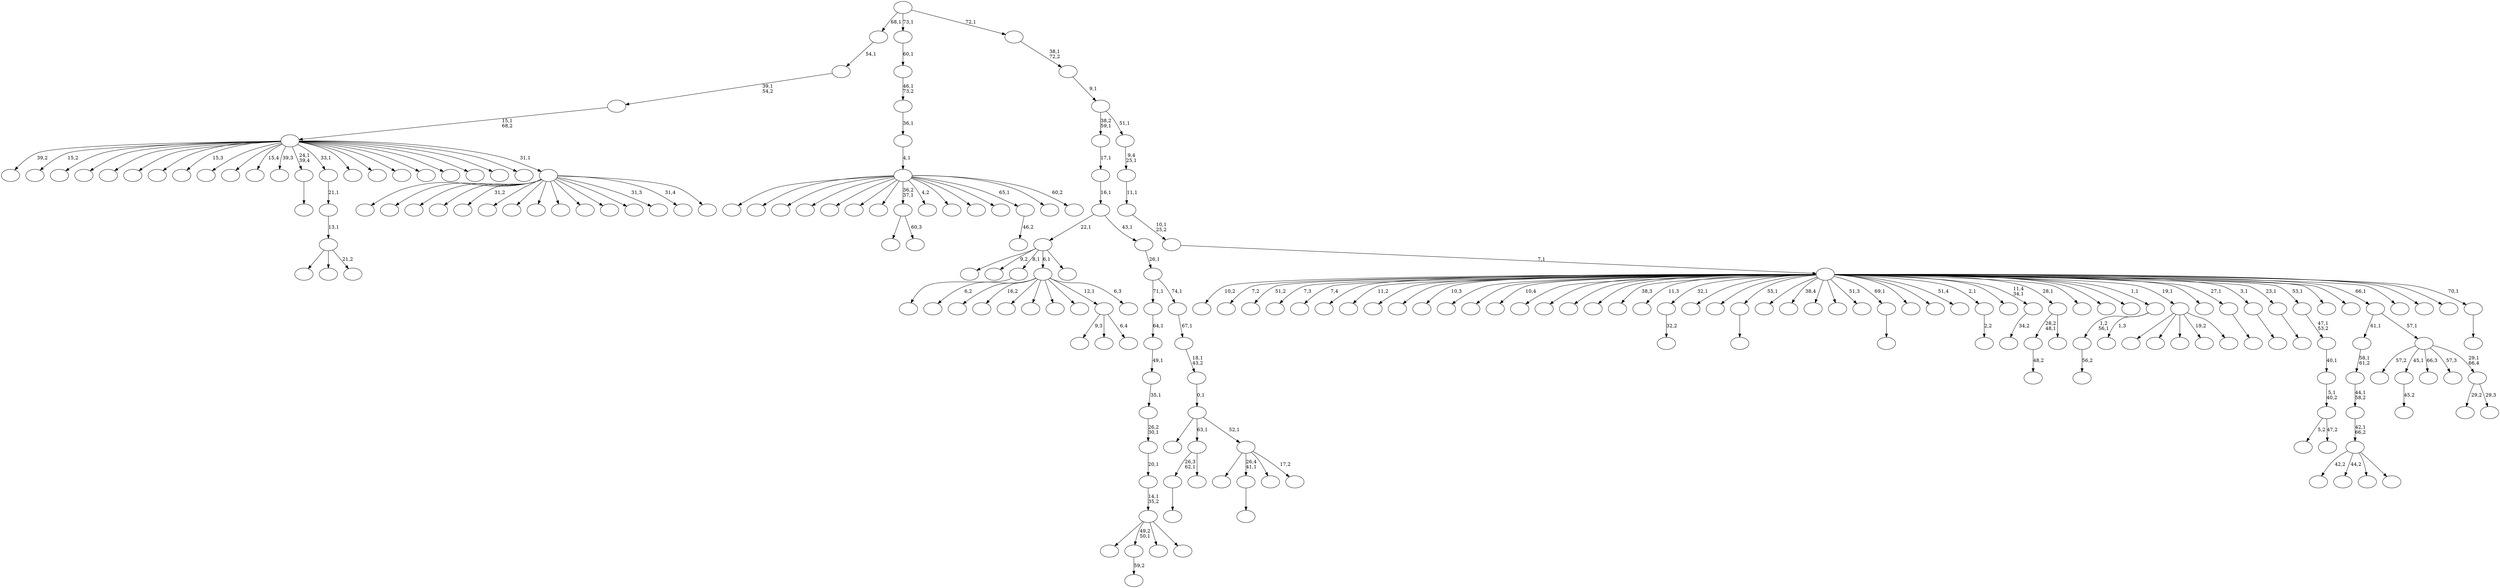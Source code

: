 digraph T {
	225 [label=""]
	224 [label=""]
	223 [label=""]
	222 [label=""]
	221 [label=""]
	220 [label=""]
	219 [label=""]
	218 [label=""]
	217 [label=""]
	216 [label=""]
	215 [label=""]
	214 [label=""]
	213 [label=""]
	212 [label=""]
	211 [label=""]
	210 [label=""]
	209 [label=""]
	208 [label=""]
	207 [label=""]
	206 [label=""]
	205 [label=""]
	204 [label=""]
	203 [label=""]
	202 [label=""]
	201 [label=""]
	200 [label=""]
	199 [label=""]
	198 [label=""]
	197 [label=""]
	196 [label=""]
	195 [label=""]
	194 [label=""]
	193 [label=""]
	192 [label=""]
	191 [label=""]
	190 [label=""]
	189 [label=""]
	188 [label=""]
	187 [label=""]
	186 [label=""]
	185 [label=""]
	184 [label=""]
	183 [label=""]
	182 [label=""]
	181 [label=""]
	180 [label=""]
	179 [label=""]
	178 [label=""]
	177 [label=""]
	176 [label=""]
	175 [label=""]
	174 [label=""]
	173 [label=""]
	172 [label=""]
	171 [label=""]
	170 [label=""]
	169 [label=""]
	168 [label=""]
	167 [label=""]
	166 [label=""]
	165 [label=""]
	164 [label=""]
	163 [label=""]
	162 [label=""]
	161 [label=""]
	160 [label=""]
	159 [label=""]
	158 [label=""]
	157 [label=""]
	156 [label=""]
	155 [label=""]
	154 [label=""]
	153 [label=""]
	152 [label=""]
	151 [label=""]
	150 [label=""]
	149 [label=""]
	148 [label=""]
	147 [label=""]
	146 [label=""]
	145 [label=""]
	144 [label=""]
	143 [label=""]
	142 [label=""]
	141 [label=""]
	140 [label=""]
	139 [label=""]
	138 [label=""]
	137 [label=""]
	136 [label=""]
	135 [label=""]
	134 [label=""]
	133 [label=""]
	132 [label=""]
	131 [label=""]
	130 [label=""]
	129 [label=""]
	128 [label=""]
	127 [label=""]
	126 [label=""]
	125 [label=""]
	124 [label=""]
	123 [label=""]
	122 [label=""]
	121 [label=""]
	120 [label=""]
	119 [label=""]
	118 [label=""]
	117 [label=""]
	116 [label=""]
	115 [label=""]
	114 [label=""]
	113 [label=""]
	112 [label=""]
	111 [label=""]
	110 [label=""]
	109 [label=""]
	108 [label=""]
	107 [label=""]
	106 [label=""]
	105 [label=""]
	104 [label=""]
	103 [label=""]
	102 [label=""]
	101 [label=""]
	100 [label=""]
	99 [label=""]
	98 [label=""]
	97 [label=""]
	96 [label=""]
	95 [label=""]
	94 [label=""]
	93 [label=""]
	92 [label=""]
	91 [label=""]
	90 [label=""]
	89 [label=""]
	88 [label=""]
	87 [label=""]
	86 [label=""]
	85 [label=""]
	84 [label=""]
	83 [label=""]
	82 [label=""]
	81 [label=""]
	80 [label=""]
	79 [label=""]
	78 [label=""]
	77 [label=""]
	76 [label=""]
	75 [label=""]
	74 [label=""]
	73 [label=""]
	72 [label=""]
	71 [label=""]
	70 [label=""]
	69 [label=""]
	68 [label=""]
	67 [label=""]
	66 [label=""]
	65 [label=""]
	64 [label=""]
	63 [label=""]
	62 [label=""]
	61 [label=""]
	60 [label=""]
	59 [label=""]
	58 [label=""]
	57 [label=""]
	56 [label=""]
	55 [label=""]
	54 [label=""]
	53 [label=""]
	52 [label=""]
	51 [label=""]
	50 [label=""]
	49 [label=""]
	48 [label=""]
	47 [label=""]
	46 [label=""]
	45 [label=""]
	44 [label=""]
	43 [label=""]
	42 [label=""]
	41 [label=""]
	40 [label=""]
	39 [label=""]
	38 [label=""]
	37 [label=""]
	36 [label=""]
	35 [label=""]
	34 [label=""]
	33 [label=""]
	32 [label=""]
	31 [label=""]
	30 [label=""]
	29 [label=""]
	28 [label=""]
	27 [label=""]
	26 [label=""]
	25 [label=""]
	24 [label=""]
	23 [label=""]
	22 [label=""]
	21 [label=""]
	20 [label=""]
	19 [label=""]
	18 [label=""]
	17 [label=""]
	16 [label=""]
	15 [label=""]
	14 [label=""]
	13 [label=""]
	12 [label=""]
	11 [label=""]
	10 [label=""]
	9 [label=""]
	8 [label=""]
	7 [label=""]
	6 [label=""]
	5 [label=""]
	4 [label=""]
	3 [label=""]
	2 [label=""]
	1 [label=""]
	0 [label=""]
	184 -> 185 [label="59,2"]
	179 -> 180 [label="45,2"]
	175 -> 176 [label="32,2"]
	164 -> 165 [label=""]
	159 -> 160 [label="56,2"]
	157 -> 158 [label=""]
	144 -> 145 [label=""]
	139 -> 140 [label=""]
	128 -> 129 [label="2,2"]
	126 -> 127 [label=""]
	124 -> 214 [label=""]
	124 -> 156 [label=""]
	124 -> 125 [label="21,2"]
	123 -> 124 [label="13,1"]
	122 -> 123 [label="21,1"]
	111 -> 112 [label="48,2"]
	109 -> 110 [label="34,2"]
	107 -> 111 [label="28,2\n48,1"]
	107 -> 108 [label=""]
	105 -> 106 [label=""]
	99 -> 205 [label="42,2"]
	99 -> 170 [label="44,2"]
	99 -> 152 [label=""]
	99 -> 100 [label=""]
	98 -> 99 [label="42,1\n66,2"]
	97 -> 98 [label="44,1\n58,2"]
	96 -> 97 [label="58,1\n61,2"]
	92 -> 159 [label="1,2\n56,1"]
	92 -> 93 [label="1,3"]
	90 -> 144 [label="26,3\n62,1"]
	90 -> 91 [label=""]
	88 -> 221 [label="9,3"]
	88 -> 192 [label=""]
	88 -> 89 [label="6,4"]
	86 -> 216 [label=""]
	86 -> 206 [label=""]
	86 -> 181 [label=""]
	86 -> 117 [label="19,2"]
	86 -> 87 [label=""]
	83 -> 84 [label=""]
	80 -> 81 [label=""]
	78 -> 79 [label=""]
	76 -> 153 [label="5,2"]
	76 -> 77 [label="47,2"]
	75 -> 76 [label="5,1\n40,2"]
	74 -> 75 [label="40,1"]
	73 -> 74 [label="47,1\n53,2"]
	68 -> 130 [label=""]
	68 -> 69 [label="60,3"]
	65 -> 167 [label="29,2"]
	65 -> 66 [label="29,3"]
	64 -> 190 [label="57,2"]
	64 -> 179 [label="45,1"]
	64 -> 171 [label="66,3"]
	64 -> 113 [label="57,3"]
	64 -> 65 [label="29,1\n66,4"]
	63 -> 96 [label="61,1"]
	63 -> 64 [label="57,1"]
	60 -> 222 [label="6,2"]
	60 -> 209 [label=""]
	60 -> 204 [label="16,2"]
	60 -> 198 [label=""]
	60 -> 162 [label=""]
	60 -> 141 [label=""]
	60 -> 134 [label=""]
	60 -> 88 [label="12,1"]
	60 -> 61 [label="6,3"]
	55 -> 213 [label=""]
	55 -> 184 [label="49,2\n50,1"]
	55 -> 118 [label=""]
	55 -> 56 [label=""]
	54 -> 55 [label="14,1\n35,2"]
	53 -> 54 [label="20,1"]
	52 -> 53 [label="26,2\n30,1"]
	51 -> 52 [label="35,1"]
	50 -> 51 [label="49,1"]
	49 -> 50 [label="64,1"]
	47 -> 189 [label=""]
	47 -> 172 [label="9,2"]
	47 -> 157 [label="8,1"]
	47 -> 60 [label="6,1"]
	47 -> 48 [label=""]
	40 -> 41 [label="46,2"]
	37 -> 149 [label=""]
	37 -> 105 [label="26,4\n41,1"]
	37 -> 103 [label=""]
	37 -> 38 [label="17,2"]
	36 -> 187 [label=""]
	36 -> 90 [label="63,1"]
	36 -> 37 [label="52,1"]
	35 -> 36 [label="0,1"]
	34 -> 35 [label="18,1\n43,2"]
	33 -> 34 [label="67,1"]
	32 -> 49 [label="71,1"]
	32 -> 33 [label="74,1"]
	31 -> 32 [label="26,1"]
	30 -> 47 [label="22,1"]
	30 -> 31 [label="43,1"]
	29 -> 30 [label="16,1"]
	28 -> 29 [label="17,1"]
	21 -> 220 [label=""]
	21 -> 200 [label=""]
	21 -> 199 [label=""]
	21 -> 191 [label=""]
	21 -> 137 [label="31,2"]
	21 -> 135 [label=""]
	21 -> 131 [label=""]
	21 -> 116 [label=""]
	21 -> 115 [label=""]
	21 -> 70 [label=""]
	21 -> 59 [label=""]
	21 -> 58 [label=""]
	21 -> 26 [label="31,3"]
	21 -> 23 [label="31,4"]
	21 -> 22 [label=""]
	20 -> 217 [label="39,2"]
	20 -> 215 [label="15,2"]
	20 -> 211 [label=""]
	20 -> 195 [label=""]
	20 -> 182 [label=""]
	20 -> 173 [label=""]
	20 -> 169 [label=""]
	20 -> 161 [label="15,3"]
	20 -> 150 [label=""]
	20 -> 148 [label=""]
	20 -> 146 [label="15,4"]
	20 -> 142 [label="39,3"]
	20 -> 126 [label="24,1\n39,4"]
	20 -> 122 [label="33,1"]
	20 -> 120 [label=""]
	20 -> 119 [label=""]
	20 -> 114 [label=""]
	20 -> 82 [label=""]
	20 -> 57 [label=""]
	20 -> 45 [label=""]
	20 -> 25 [label=""]
	20 -> 24 [label=""]
	20 -> 21 [label="31,1"]
	19 -> 20 [label="15,1\n68,2"]
	18 -> 19 [label="39,1\n54,2"]
	17 -> 18 [label="54,1"]
	15 -> 225 [label=""]
	15 -> 208 [label=""]
	15 -> 166 [label=""]
	15 -> 151 [label=""]
	15 -> 133 [label=""]
	15 -> 101 [label=""]
	15 -> 94 [label=""]
	15 -> 68 [label="36,2\n37,1"]
	15 -> 67 [label="4,2"]
	15 -> 46 [label=""]
	15 -> 44 [label=""]
	15 -> 43 [label=""]
	15 -> 40 [label="65,1"]
	15 -> 39 [label=""]
	15 -> 16 [label="60,2"]
	14 -> 15 [label="4,1"]
	13 -> 14 [label="36,1"]
	12 -> 13 [label="46,1\n73,2"]
	11 -> 12 [label="60,1"]
	9 -> 10 [label=""]
	8 -> 224 [label="10,2"]
	8 -> 223 [label="7,2"]
	8 -> 219 [label="51,2"]
	8 -> 218 [label="7,3"]
	8 -> 212 [label="7,4"]
	8 -> 210 [label=""]
	8 -> 207 [label="11,2"]
	8 -> 203 [label=""]
	8 -> 202 [label=""]
	8 -> 201 [label="10,3"]
	8 -> 197 [label=""]
	8 -> 196 [label=""]
	8 -> 194 [label="10,4"]
	8 -> 193 [label=""]
	8 -> 188 [label=""]
	8 -> 186 [label=""]
	8 -> 183 [label=""]
	8 -> 178 [label="38,3"]
	8 -> 177 [label="11,3"]
	8 -> 175 [label="32,1"]
	8 -> 174 [label=""]
	8 -> 168 [label=""]
	8 -> 164 [label="55,1"]
	8 -> 163 [label=""]
	8 -> 155 [label="38,4"]
	8 -> 154 [label=""]
	8 -> 147 [label=""]
	8 -> 143 [label="51,3"]
	8 -> 139 [label="69,1"]
	8 -> 138 [label=""]
	8 -> 136 [label=""]
	8 -> 132 [label="51,4"]
	8 -> 128 [label="2,1"]
	8 -> 121 [label=""]
	8 -> 109 [label="11,4\n34,1"]
	8 -> 107 [label="28,1"]
	8 -> 104 [label=""]
	8 -> 102 [label=""]
	8 -> 95 [label=""]
	8 -> 92 [label="1,1"]
	8 -> 86 [label="19,1"]
	8 -> 85 [label=""]
	8 -> 83 [label="27,1"]
	8 -> 80 [label="3,1"]
	8 -> 78 [label="23,1"]
	8 -> 73 [label="53,1"]
	8 -> 72 [label=""]
	8 -> 71 [label=""]
	8 -> 63 [label="66,1"]
	8 -> 62 [label=""]
	8 -> 42 [label=""]
	8 -> 27 [label=""]
	8 -> 9 [label="70,1"]
	7 -> 8 [label="7,1"]
	6 -> 7 [label="10,1\n25,2"]
	5 -> 6 [label="11,1"]
	4 -> 5 [label="9,4\n25,1"]
	3 -> 28 [label="38,2\n59,1"]
	3 -> 4 [label="51,1"]
	2 -> 3 [label="9,1"]
	1 -> 2 [label="38,1\n72,2"]
	0 -> 17 [label="68,1"]
	0 -> 11 [label="73,1"]
	0 -> 1 [label="72,1"]
}

